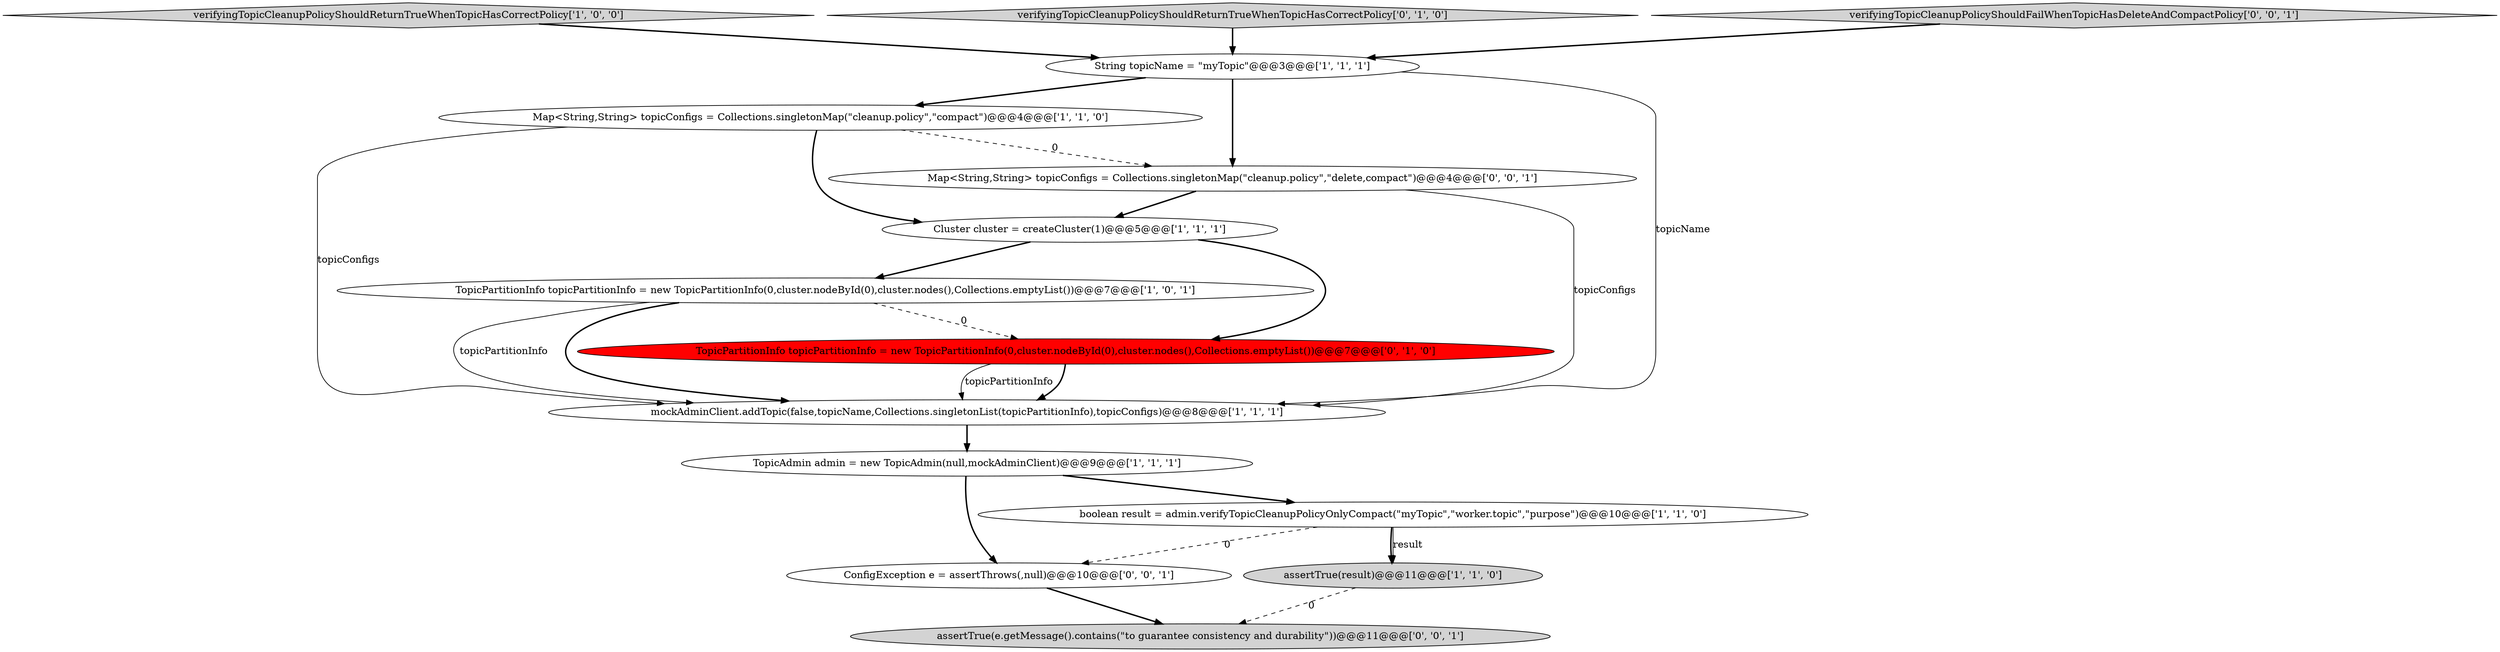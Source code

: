 digraph {
1 [style = filled, label = "boolean result = admin.verifyTopicCleanupPolicyOnlyCompact(\"myTopic\",\"worker.topic\",\"purpose\")@@@10@@@['1', '1', '0']", fillcolor = white, shape = ellipse image = "AAA0AAABBB1BBB"];
9 [style = filled, label = "TopicPartitionInfo topicPartitionInfo = new TopicPartitionInfo(0,cluster.nodeById(0),cluster.nodes(),Collections.emptyList())@@@7@@@['0', '1', '0']", fillcolor = red, shape = ellipse image = "AAA1AAABBB2BBB"];
4 [style = filled, label = "String topicName = \"myTopic\"@@@3@@@['1', '1', '1']", fillcolor = white, shape = ellipse image = "AAA0AAABBB1BBB"];
7 [style = filled, label = "mockAdminClient.addTopic(false,topicName,Collections.singletonList(topicPartitionInfo),topicConfigs)@@@8@@@['1', '1', '1']", fillcolor = white, shape = ellipse image = "AAA0AAABBB1BBB"];
3 [style = filled, label = "Map<String,String> topicConfigs = Collections.singletonMap(\"cleanup.policy\",\"compact\")@@@4@@@['1', '1', '0']", fillcolor = white, shape = ellipse image = "AAA0AAABBB1BBB"];
0 [style = filled, label = "verifyingTopicCleanupPolicyShouldReturnTrueWhenTopicHasCorrectPolicy['1', '0', '0']", fillcolor = lightgray, shape = diamond image = "AAA0AAABBB1BBB"];
13 [style = filled, label = "ConfigException e = assertThrows(,null)@@@10@@@['0', '0', '1']", fillcolor = white, shape = ellipse image = "AAA0AAABBB3BBB"];
12 [style = filled, label = "Map<String,String> topicConfigs = Collections.singletonMap(\"cleanup.policy\",\"delete,compact\")@@@4@@@['0', '0', '1']", fillcolor = white, shape = ellipse image = "AAA0AAABBB3BBB"];
2 [style = filled, label = "TopicAdmin admin = new TopicAdmin(null,mockAdminClient)@@@9@@@['1', '1', '1']", fillcolor = white, shape = ellipse image = "AAA0AAABBB1BBB"];
6 [style = filled, label = "Cluster cluster = createCluster(1)@@@5@@@['1', '1', '1']", fillcolor = white, shape = ellipse image = "AAA0AAABBB1BBB"];
10 [style = filled, label = "verifyingTopicCleanupPolicyShouldReturnTrueWhenTopicHasCorrectPolicy['0', '1', '0']", fillcolor = lightgray, shape = diamond image = "AAA0AAABBB2BBB"];
8 [style = filled, label = "TopicPartitionInfo topicPartitionInfo = new TopicPartitionInfo(0,cluster.nodeById(0),cluster.nodes(),Collections.emptyList())@@@7@@@['1', '0', '1']", fillcolor = white, shape = ellipse image = "AAA0AAABBB1BBB"];
14 [style = filled, label = "verifyingTopicCleanupPolicyShouldFailWhenTopicHasDeleteAndCompactPolicy['0', '0', '1']", fillcolor = lightgray, shape = diamond image = "AAA0AAABBB3BBB"];
5 [style = filled, label = "assertTrue(result)@@@11@@@['1', '1', '0']", fillcolor = lightgray, shape = ellipse image = "AAA0AAABBB1BBB"];
11 [style = filled, label = "assertTrue(e.getMessage().contains(\"to guarantee consistency and durability\"))@@@11@@@['0', '0', '1']", fillcolor = lightgray, shape = ellipse image = "AAA0AAABBB3BBB"];
1->5 [style = bold, label=""];
4->3 [style = bold, label=""];
8->7 [style = solid, label="topicPartitionInfo"];
2->1 [style = bold, label=""];
1->5 [style = solid, label="result"];
3->6 [style = bold, label=""];
9->7 [style = bold, label=""];
12->6 [style = bold, label=""];
13->11 [style = bold, label=""];
9->7 [style = solid, label="topicPartitionInfo"];
8->7 [style = bold, label=""];
2->13 [style = bold, label=""];
1->13 [style = dashed, label="0"];
8->9 [style = dashed, label="0"];
3->7 [style = solid, label="topicConfigs"];
3->12 [style = dashed, label="0"];
5->11 [style = dashed, label="0"];
0->4 [style = bold, label=""];
12->7 [style = solid, label="topicConfigs"];
7->2 [style = bold, label=""];
4->7 [style = solid, label="topicName"];
6->8 [style = bold, label=""];
10->4 [style = bold, label=""];
4->12 [style = bold, label=""];
6->9 [style = bold, label=""];
14->4 [style = bold, label=""];
}
